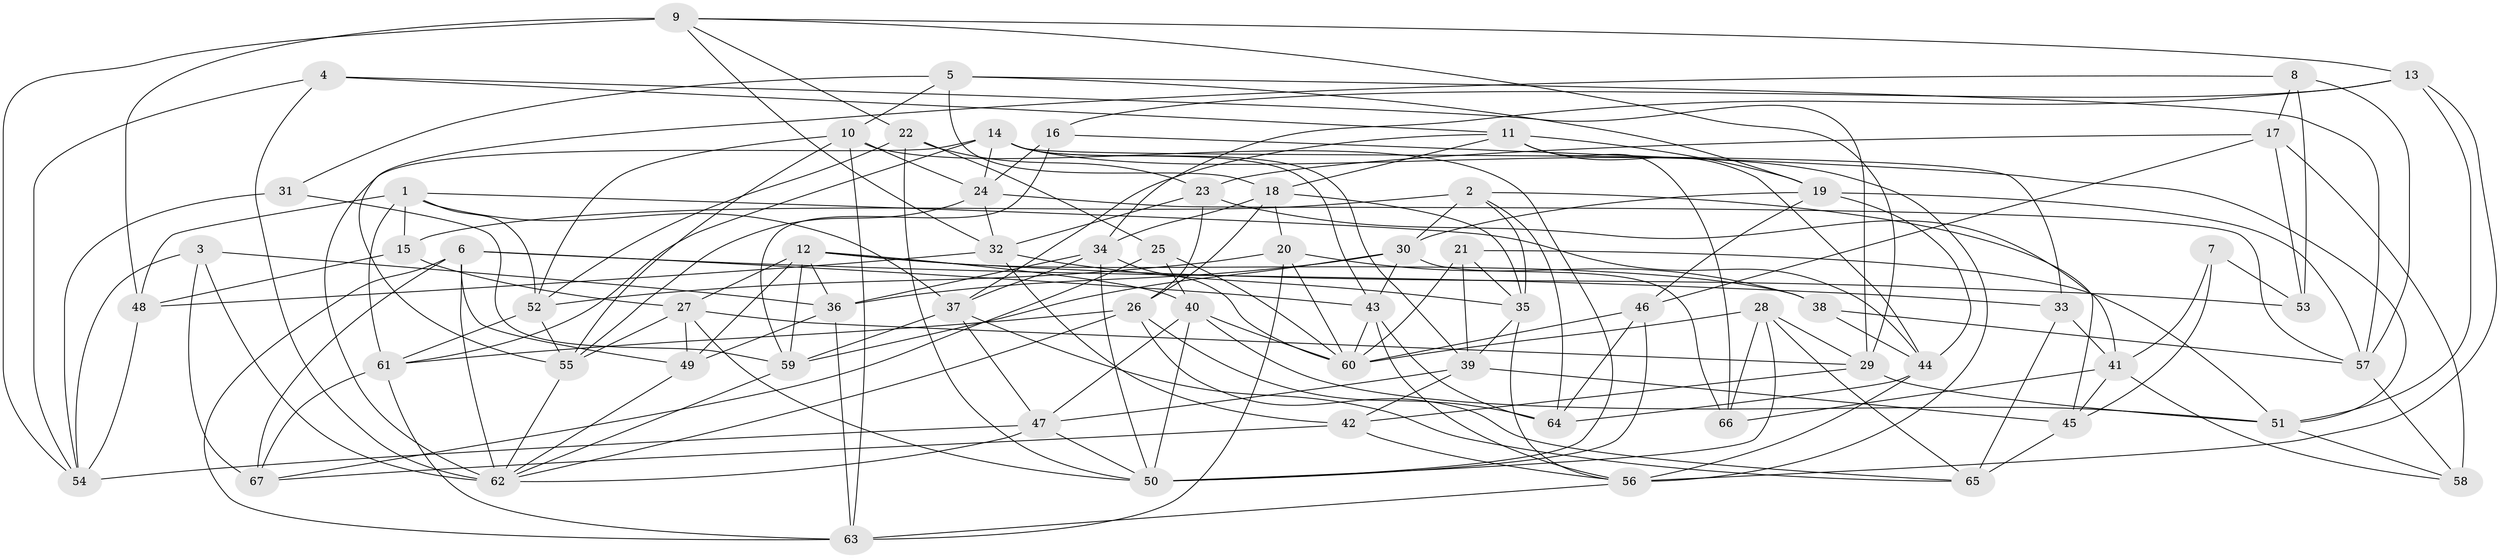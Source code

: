// original degree distribution, {4: 1.0}
// Generated by graph-tools (version 1.1) at 2025/38/03/04/25 23:38:16]
// undirected, 67 vertices, 183 edges
graph export_dot {
  node [color=gray90,style=filled];
  1;
  2;
  3;
  4;
  5;
  6;
  7;
  8;
  9;
  10;
  11;
  12;
  13;
  14;
  15;
  16;
  17;
  18;
  19;
  20;
  21;
  22;
  23;
  24;
  25;
  26;
  27;
  28;
  29;
  30;
  31;
  32;
  33;
  34;
  35;
  36;
  37;
  38;
  39;
  40;
  41;
  42;
  43;
  44;
  45;
  46;
  47;
  48;
  49;
  50;
  51;
  52;
  53;
  54;
  55;
  56;
  57;
  58;
  59;
  60;
  61;
  62;
  63;
  64;
  65;
  66;
  67;
  1 -- 15 [weight=1.0];
  1 -- 37 [weight=1.0];
  1 -- 44 [weight=1.0];
  1 -- 48 [weight=1.0];
  1 -- 52 [weight=1.0];
  1 -- 61 [weight=1.0];
  2 -- 15 [weight=2.0];
  2 -- 30 [weight=1.0];
  2 -- 35 [weight=1.0];
  2 -- 45 [weight=1.0];
  2 -- 64 [weight=1.0];
  3 -- 36 [weight=1.0];
  3 -- 54 [weight=1.0];
  3 -- 62 [weight=1.0];
  3 -- 67 [weight=1.0];
  4 -- 11 [weight=1.0];
  4 -- 29 [weight=1.0];
  4 -- 54 [weight=1.0];
  4 -- 62 [weight=1.0];
  5 -- 10 [weight=1.0];
  5 -- 18 [weight=1.0];
  5 -- 19 [weight=1.0];
  5 -- 31 [weight=2.0];
  5 -- 57 [weight=1.0];
  6 -- 33 [weight=1.0];
  6 -- 43 [weight=1.0];
  6 -- 49 [weight=1.0];
  6 -- 62 [weight=1.0];
  6 -- 63 [weight=1.0];
  6 -- 67 [weight=1.0];
  7 -- 41 [weight=1.0];
  7 -- 45 [weight=1.0];
  7 -- 53 [weight=2.0];
  8 -- 17 [weight=1.0];
  8 -- 53 [weight=1.0];
  8 -- 55 [weight=1.0];
  8 -- 57 [weight=1.0];
  9 -- 13 [weight=1.0];
  9 -- 22 [weight=1.0];
  9 -- 29 [weight=1.0];
  9 -- 32 [weight=1.0];
  9 -- 48 [weight=1.0];
  9 -- 54 [weight=1.0];
  10 -- 24 [weight=1.0];
  10 -- 50 [weight=1.0];
  10 -- 52 [weight=1.0];
  10 -- 55 [weight=1.0];
  10 -- 63 [weight=1.0];
  11 -- 18 [weight=1.0];
  11 -- 19 [weight=1.0];
  11 -- 37 [weight=1.0];
  11 -- 44 [weight=1.0];
  11 -- 66 [weight=1.0];
  12 -- 27 [weight=1.0];
  12 -- 36 [weight=1.0];
  12 -- 38 [weight=1.0];
  12 -- 40 [weight=1.0];
  12 -- 49 [weight=2.0];
  12 -- 53 [weight=1.0];
  12 -- 59 [weight=1.0];
  13 -- 16 [weight=1.0];
  13 -- 34 [weight=1.0];
  13 -- 51 [weight=1.0];
  13 -- 56 [weight=2.0];
  14 -- 24 [weight=1.0];
  14 -- 33 [weight=1.0];
  14 -- 39 [weight=1.0];
  14 -- 43 [weight=1.0];
  14 -- 56 [weight=1.0];
  14 -- 61 [weight=1.0];
  14 -- 62 [weight=2.0];
  15 -- 27 [weight=1.0];
  15 -- 48 [weight=2.0];
  16 -- 24 [weight=1.0];
  16 -- 51 [weight=1.0];
  16 -- 59 [weight=1.0];
  17 -- 23 [weight=1.0];
  17 -- 46 [weight=1.0];
  17 -- 53 [weight=2.0];
  17 -- 58 [weight=1.0];
  18 -- 20 [weight=1.0];
  18 -- 26 [weight=1.0];
  18 -- 34 [weight=1.0];
  18 -- 35 [weight=1.0];
  19 -- 30 [weight=1.0];
  19 -- 44 [weight=1.0];
  19 -- 46 [weight=1.0];
  19 -- 57 [weight=1.0];
  20 -- 38 [weight=1.0];
  20 -- 52 [weight=1.0];
  20 -- 60 [weight=2.0];
  20 -- 63 [weight=1.0];
  21 -- 35 [weight=1.0];
  21 -- 39 [weight=1.0];
  21 -- 51 [weight=1.0];
  21 -- 60 [weight=1.0];
  22 -- 23 [weight=2.0];
  22 -- 25 [weight=1.0];
  22 -- 50 [weight=1.0];
  22 -- 52 [weight=1.0];
  23 -- 26 [weight=1.0];
  23 -- 32 [weight=1.0];
  23 -- 41 [weight=1.0];
  24 -- 32 [weight=1.0];
  24 -- 55 [weight=1.0];
  24 -- 57 [weight=1.0];
  25 -- 40 [weight=1.0];
  25 -- 60 [weight=1.0];
  25 -- 67 [weight=1.0];
  26 -- 61 [weight=1.0];
  26 -- 62 [weight=1.0];
  26 -- 64 [weight=1.0];
  26 -- 65 [weight=1.0];
  27 -- 29 [weight=1.0];
  27 -- 49 [weight=1.0];
  27 -- 50 [weight=1.0];
  27 -- 55 [weight=1.0];
  28 -- 29 [weight=1.0];
  28 -- 50 [weight=1.0];
  28 -- 60 [weight=2.0];
  28 -- 65 [weight=1.0];
  28 -- 66 [weight=1.0];
  29 -- 42 [weight=1.0];
  29 -- 51 [weight=1.0];
  30 -- 36 [weight=1.0];
  30 -- 43 [weight=1.0];
  30 -- 59 [weight=1.0];
  30 -- 66 [weight=1.0];
  31 -- 54 [weight=1.0];
  31 -- 59 [weight=1.0];
  32 -- 35 [weight=1.0];
  32 -- 42 [weight=1.0];
  32 -- 48 [weight=1.0];
  33 -- 41 [weight=1.0];
  33 -- 65 [weight=1.0];
  34 -- 36 [weight=1.0];
  34 -- 37 [weight=1.0];
  34 -- 50 [weight=1.0];
  34 -- 60 [weight=1.0];
  35 -- 39 [weight=1.0];
  35 -- 56 [weight=1.0];
  36 -- 49 [weight=1.0];
  36 -- 63 [weight=1.0];
  37 -- 47 [weight=1.0];
  37 -- 59 [weight=1.0];
  37 -- 65 [weight=1.0];
  38 -- 44 [weight=1.0];
  38 -- 57 [weight=1.0];
  39 -- 42 [weight=1.0];
  39 -- 45 [weight=1.0];
  39 -- 47 [weight=1.0];
  40 -- 47 [weight=1.0];
  40 -- 50 [weight=1.0];
  40 -- 51 [weight=1.0];
  40 -- 60 [weight=1.0];
  41 -- 45 [weight=1.0];
  41 -- 58 [weight=1.0];
  41 -- 66 [weight=1.0];
  42 -- 56 [weight=1.0];
  42 -- 67 [weight=2.0];
  43 -- 56 [weight=1.0];
  43 -- 60 [weight=1.0];
  43 -- 64 [weight=1.0];
  44 -- 56 [weight=1.0];
  44 -- 64 [weight=1.0];
  45 -- 65 [weight=2.0];
  46 -- 50 [weight=1.0];
  46 -- 60 [weight=1.0];
  46 -- 64 [weight=2.0];
  47 -- 50 [weight=1.0];
  47 -- 54 [weight=1.0];
  47 -- 62 [weight=1.0];
  48 -- 54 [weight=1.0];
  49 -- 62 [weight=1.0];
  51 -- 58 [weight=1.0];
  52 -- 55 [weight=1.0];
  52 -- 61 [weight=1.0];
  55 -- 62 [weight=1.0];
  56 -- 63 [weight=1.0];
  57 -- 58 [weight=1.0];
  59 -- 62 [weight=1.0];
  61 -- 63 [weight=1.0];
  61 -- 67 [weight=1.0];
}
